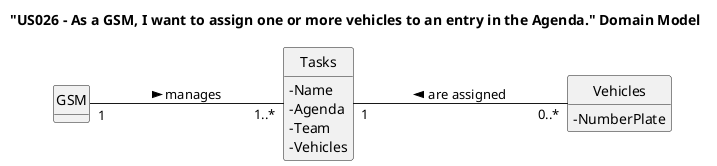 @startuml
skinparam monochrome true
skinparam packageStyle rectangle
skinparam shadowing false

'left to right direction

skinparam classAttributeIconSize 0

hide circle
hide methods

left to right direction

title "US026 - As a GSM, I want to assign one or more vehicles to an entry in the Agenda." Domain Model

class GSM {
}

class Vehicles {
  - NumberPlate
}



class Tasks {
  - Name
  - Agenda
  - Team
  - Vehicles
}

Tasks "1"---"0..*" Vehicles : are assigned <
GSM "1"---"1..*" Tasks : manages >


@enduml